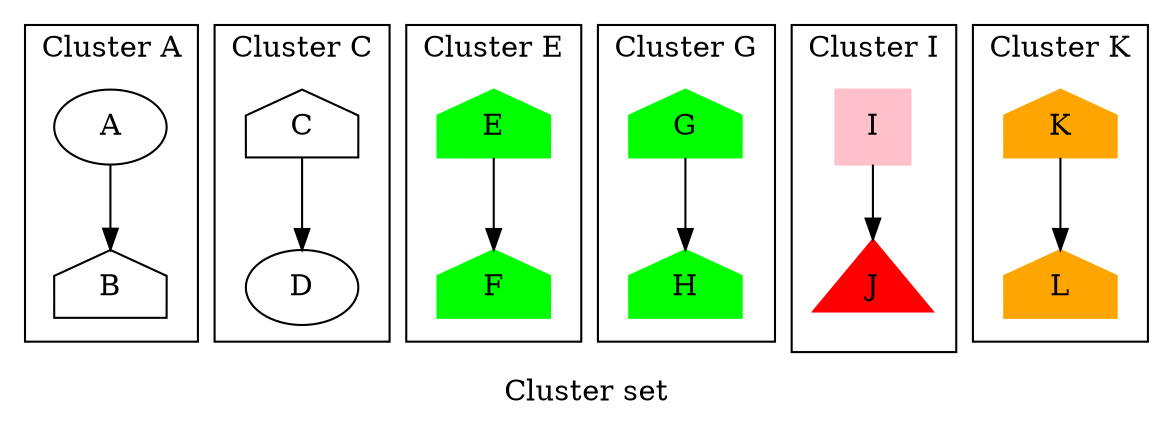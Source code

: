 strict digraph syntax
{
graph [ label="Cluster set" rankdir="TB" ]

subgraph "cluster A"
{
graph [ label="Cluster A" rankdir="TB" ]

"A" [ shape="oval" ]
"B" [ shape="house" ]
"A" -> "B" [ label="" ]
}

subgraph "cluster C"
{
graph [ label="Cluster C" rankdir="TB" ]

"C" [ shape="house" ]
"D" [ shape="oval" ]
"C" -> "D" [ label="" ]
}

subgraph "cluster E"
{
graph [ label="Cluster E" rankdir="TB" ]

"E" [ color="green" shape="house" style="filled" ]
"F" [ color="green" shape="house" style="filled" ]
"E" -> "F" [ label="" ]
}

subgraph "cluster G"
{
graph [ label="Cluster G" rankdir="TB" ]

"G" [ color="green" shape="house" style="filled" ]
"H" [ color="green" shape="house" style="filled" ]
"G" -> "H" [ label="" ]
}

subgraph "cluster I"
{
graph [ label="Cluster I" rankdir="TB" ]

"I" [ color="pink" shape="square" style="filled" ]
"J" [ color="red" shape="triangle" style="filled" ]
"I" -> "J" [ label="" ]
}

subgraph "cluster K"
{
graph [ label="Cluster K" rankdir="TB" ]

"K" [ color="orange" shape="house" style="filled" ]
"L" [ color="orange" shape="house" style="filled" ]
"K" -> "L" [ label="" ]
}
}
